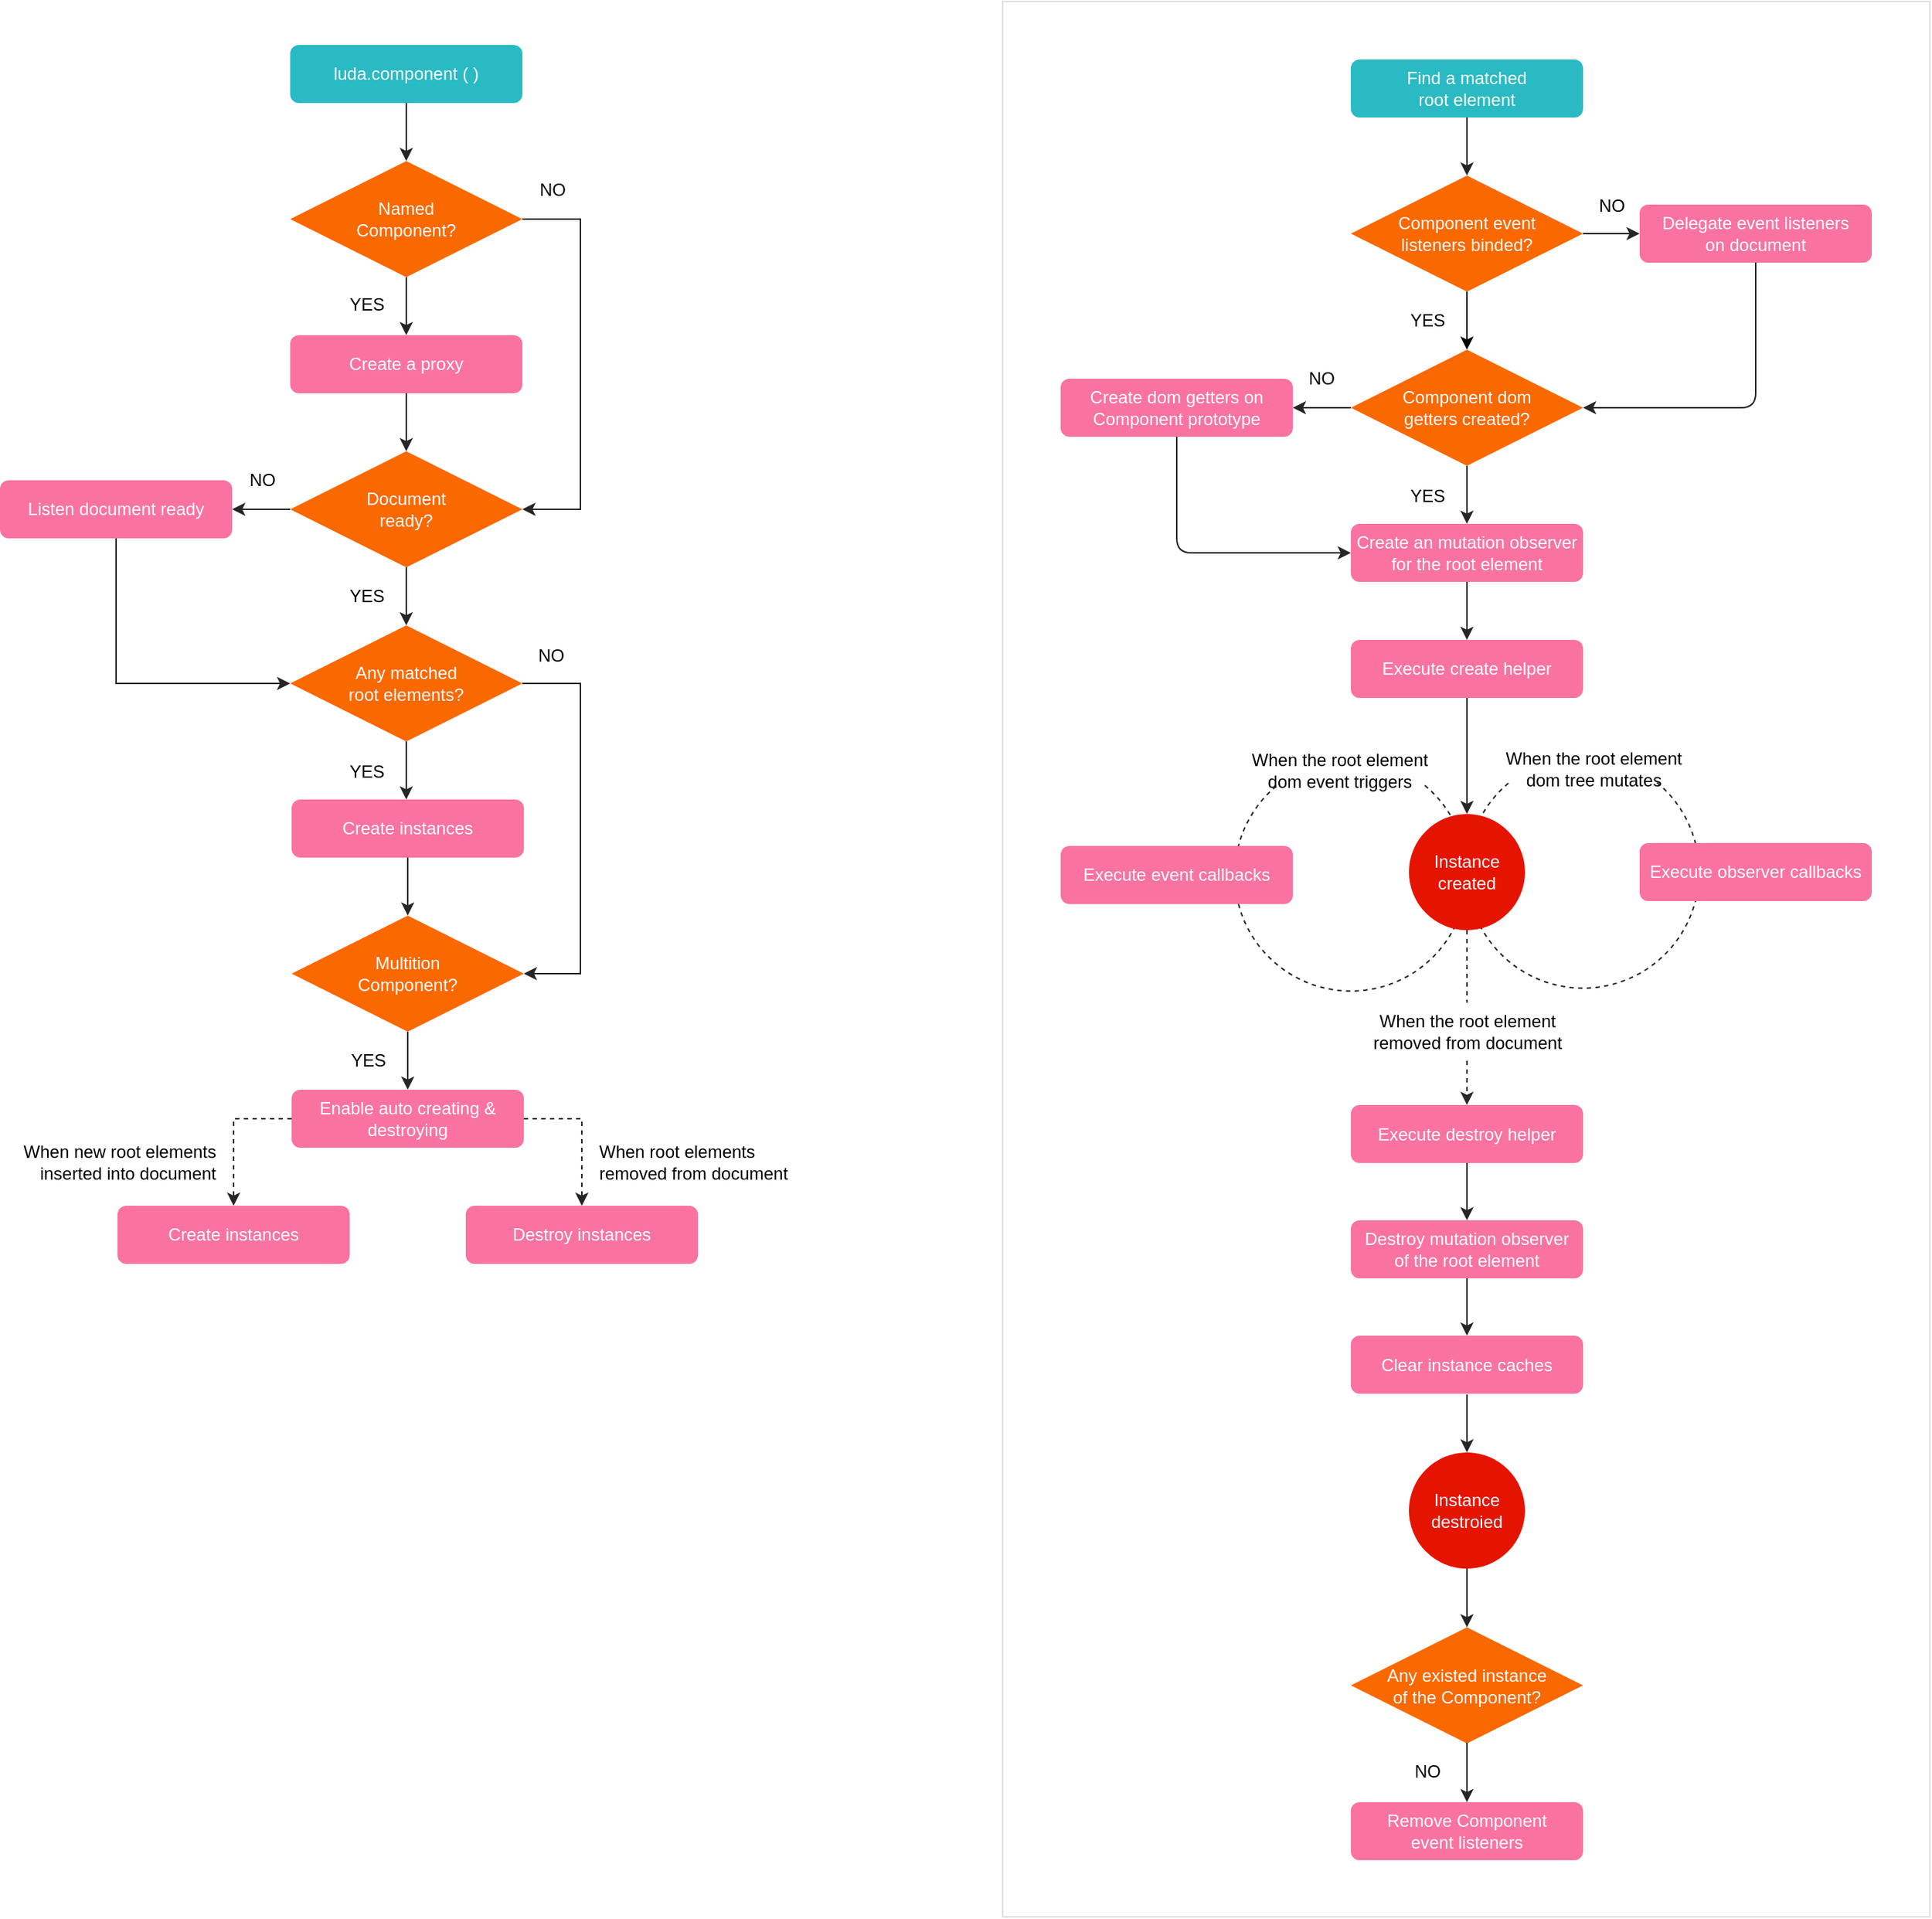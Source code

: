 <mxfile version="12.3.7" type="device" pages="1"><diagram id="qMwIuHAuZdvQc0-7DBpf" name="Page-1"><mxGraphModel dx="1422" dy="807" grid="1" gridSize="10" guides="1" tooltips="1" connect="1" arrows="1" fold="1" page="1" pageScale="1" pageWidth="850" pageHeight="1100" math="0" shadow="0"><root><mxCell id="0"/><mxCell id="1" parent="0"/><mxCell id="FQ26224JWKPThPYasSbV-1" value="" style="rounded=0;whiteSpace=wrap;html=1;fillColor=none;strokeColor=#E0E0E0;" parent="1" vertex="1"><mxGeometry x="1361" y="120" width="639" height="1320" as="geometry"/></mxCell><mxCell id="SbkOPrwsdOce5va90gcI-1" value="" style="ellipse;whiteSpace=wrap;html=1;aspect=fixed;fillColor=none;align=center;dashed=1;strokeColor=#262626;" parent="1" vertex="1"><mxGeometry x="1521" y="642" width="160" height="160" as="geometry"/></mxCell><mxCell id="SbkOPrwsdOce5va90gcI-2" value="" style="ellipse;whiteSpace=wrap;html=1;aspect=fixed;fillColor=none;align=center;dashed=1;strokeColor=#262626;" parent="1" vertex="1"><mxGeometry x="1681" y="640" width="160" height="160" as="geometry"/></mxCell><mxCell id="SbkOPrwsdOce5va90gcI-3" value="luda.component ( )" style="rounded=1;whiteSpace=wrap;html=1;fillColor=#29BAC4;strokeColor=none;fontColor=#ffffff;" parent="1" vertex="1"><mxGeometry x="870" y="150" width="160" height="40" as="geometry"/></mxCell><mxCell id="SbkOPrwsdOce5va90gcI-4" value="Document&lt;br&gt;ready?" style="rhombus;whiteSpace=wrap;html=1;fillColor=#fa6800;strokeColor=none;fontColor=#ffffff;" parent="1" vertex="1"><mxGeometry x="870" y="430" width="160" height="80" as="geometry"/></mxCell><mxCell id="SbkOPrwsdOce5va90gcI-5" value="Named&lt;br&gt;Component?" style="rhombus;whiteSpace=wrap;html=1;fillColor=#fa6800;strokeColor=none;fontColor=#ffffff;" parent="1" vertex="1"><mxGeometry x="870" y="230" width="160" height="80" as="geometry"/></mxCell><mxCell id="SbkOPrwsdOce5va90gcI-6" value="" style="endArrow=classic;html=1;exitX=0.5;exitY=1;exitDx=0;exitDy=0;entryX=0.5;entryY=0;entryDx=0;entryDy=0;rounded=0;strokeColor=#262626;" parent="1" source="SbkOPrwsdOce5va90gcI-3" target="SbkOPrwsdOce5va90gcI-5" edge="1"><mxGeometry width="50" height="50" relative="1" as="geometry"><mxPoint x="1090" y="310" as="sourcePoint"/><mxPoint x="1140" y="260" as="targetPoint"/></mxGeometry></mxCell><mxCell id="SbkOPrwsdOce5va90gcI-7" value="Create a proxy" style="rounded=1;whiteSpace=wrap;html=1;fillColor=#FA73A0;strokeColor=none;fontColor=#ffffff;" parent="1" vertex="1"><mxGeometry x="870" y="350" width="160" height="40" as="geometry"/></mxCell><mxCell id="SbkOPrwsdOce5va90gcI-8" value="" style="endArrow=classic;html=1;exitX=0.5;exitY=1;exitDx=0;exitDy=0;entryX=0.5;entryY=0;entryDx=0;entryDy=0;rounded=0;strokeColor=#262626;" parent="1" source="SbkOPrwsdOce5va90gcI-5" target="SbkOPrwsdOce5va90gcI-7" edge="1"><mxGeometry width="50" height="50" relative="1" as="geometry"><mxPoint x="950" y="360" as="sourcePoint"/><mxPoint x="1000" y="310" as="targetPoint"/></mxGeometry></mxCell><mxCell id="SbkOPrwsdOce5va90gcI-9" value="YES" style="text;html=1;strokeColor=none;fillColor=none;align=center;verticalAlign=middle;whiteSpace=wrap;rounded=0;" parent="1" vertex="1"><mxGeometry x="903" y="319" width="40" height="20" as="geometry"/></mxCell><mxCell id="SbkOPrwsdOce5va90gcI-10" value="" style="endArrow=classic;html=1;entryX=0.5;entryY=0;entryDx=0;entryDy=0;exitX=0.5;exitY=1;exitDx=0;exitDy=0;rounded=0;strokeColor=#262626;" parent="1" source="SbkOPrwsdOce5va90gcI-7" target="SbkOPrwsdOce5va90gcI-4" edge="1"><mxGeometry width="50" height="50" relative="1" as="geometry"><mxPoint x="730" y="410" as="sourcePoint"/><mxPoint x="780" y="360" as="targetPoint"/></mxGeometry></mxCell><mxCell id="SbkOPrwsdOce5va90gcI-11" value="" style="endArrow=classic;html=1;exitX=0.5;exitY=1;exitDx=0;exitDy=0;entryX=0.5;entryY=0;entryDx=0;entryDy=0;rounded=0;strokeColor=#262626;" parent="1" source="SbkOPrwsdOce5va90gcI-4" edge="1"><mxGeometry width="50" height="50" relative="1" as="geometry"><mxPoint x="1020" y="550" as="sourcePoint"/><mxPoint x="950" y="550" as="targetPoint"/></mxGeometry></mxCell><mxCell id="SbkOPrwsdOce5va90gcI-12" value="YES" style="text;html=1;strokeColor=none;fillColor=none;align=center;verticalAlign=middle;whiteSpace=wrap;rounded=0;" parent="1" vertex="1"><mxGeometry x="903" y="520" width="40" height="20" as="geometry"/></mxCell><mxCell id="SbkOPrwsdOce5va90gcI-13" value="Multition&lt;br&gt;Component?" style="rhombus;whiteSpace=wrap;html=1;fillColor=#fa6800;strokeColor=none;fontColor=#ffffff;" parent="1" vertex="1"><mxGeometry x="871" y="750" width="160" height="80" as="geometry"/></mxCell><mxCell id="SbkOPrwsdOce5va90gcI-14" value="Enable auto creating &amp;amp; destroying" style="rounded=1;whiteSpace=wrap;html=1;fillColor=#FA73A0;strokeColor=none;fontColor=#ffffff;" parent="1" vertex="1"><mxGeometry x="871" y="870" width="160" height="40" as="geometry"/></mxCell><mxCell id="SbkOPrwsdOce5va90gcI-15" value="" style="endArrow=classic;html=1;exitX=0.5;exitY=1;exitDx=0;exitDy=0;rounded=0;strokeColor=#262626;" parent="1" source="SbkOPrwsdOce5va90gcI-13" target="SbkOPrwsdOce5va90gcI-14" edge="1"><mxGeometry width="50" height="50" relative="1" as="geometry"><mxPoint x="991" y="830" as="sourcePoint"/><mxPoint x="991" y="870" as="targetPoint"/></mxGeometry></mxCell><mxCell id="SbkOPrwsdOce5va90gcI-16" value="" style="endArrow=classic;html=1;exitX=1;exitY=0.5;exitDx=0;exitDy=0;entryX=1;entryY=0.5;entryDx=0;entryDy=0;rounded=0;strokeColor=#262626;" parent="1" source="SbkOPrwsdOce5va90gcI-5" target="SbkOPrwsdOce5va90gcI-4" edge="1"><mxGeometry width="50" height="50" relative="1" as="geometry"><mxPoint x="1120" y="350" as="sourcePoint"/><mxPoint x="1110" y="550" as="targetPoint"/><Array as="points"><mxPoint x="1070" y="270"/><mxPoint x="1070" y="470"/></Array></mxGeometry></mxCell><mxCell id="SbkOPrwsdOce5va90gcI-17" value="NO" style="text;html=1;strokeColor=none;fillColor=none;align=center;verticalAlign=middle;whiteSpace=wrap;rounded=0;" parent="1" vertex="1"><mxGeometry x="1031" y="240" width="40" height="19" as="geometry"/></mxCell><mxCell id="SbkOPrwsdOce5va90gcI-18" value="Listen document ready" style="rounded=1;whiteSpace=wrap;html=1;fillColor=#FA73A0;strokeColor=none;fontColor=#ffffff;" parent="1" vertex="1"><mxGeometry x="670" y="450" width="160" height="40" as="geometry"/></mxCell><mxCell id="SbkOPrwsdOce5va90gcI-19" value="" style="endArrow=classic;html=1;entryX=1;entryY=0.5;entryDx=0;entryDy=0;exitX=0;exitY=0.5;exitDx=0;exitDy=0;rounded=0;strokeColor=#262626;" parent="1" source="SbkOPrwsdOce5va90gcI-4" target="SbkOPrwsdOce5va90gcI-18" edge="1"><mxGeometry width="50" height="50" relative="1" as="geometry"><mxPoint x="810" y="570" as="sourcePoint"/><mxPoint x="860" y="520" as="targetPoint"/></mxGeometry></mxCell><mxCell id="SbkOPrwsdOce5va90gcI-20" value="NO" style="text;html=1;strokeColor=none;fillColor=none;align=center;verticalAlign=middle;whiteSpace=wrap;rounded=0;" parent="1" vertex="1"><mxGeometry x="831" y="440.5" width="40" height="19" as="geometry"/></mxCell><mxCell id="SbkOPrwsdOce5va90gcI-21" value="" style="endArrow=classic;html=1;exitX=0.5;exitY=1;exitDx=0;exitDy=0;entryX=0;entryY=0.5;entryDx=0;entryDy=0;rounded=0;strokeColor=#262626;" parent="1" source="SbkOPrwsdOce5va90gcI-18" target="SbkOPrwsdOce5va90gcI-44" edge="1"><mxGeometry width="50" height="50" relative="1" as="geometry"><mxPoint x="760" y="620" as="sourcePoint"/><mxPoint x="870" y="570" as="targetPoint"/><Array as="points"><mxPoint x="750" y="590"/></Array></mxGeometry></mxCell><mxCell id="SbkOPrwsdOce5va90gcI-22" value="YES" style="text;html=1;strokeColor=none;fillColor=none;align=center;verticalAlign=middle;whiteSpace=wrap;rounded=0;" parent="1" vertex="1"><mxGeometry x="904" y="840" width="40" height="20" as="geometry"/></mxCell><mxCell id="SbkOPrwsdOce5va90gcI-23" value="Component event&lt;br&gt;listeners binded?" style="rhombus;whiteSpace=wrap;html=1;fillColor=#fa6800;strokeColor=none;fontColor=#ffffff;" parent="1" vertex="1"><mxGeometry x="1601" y="240" width="160" height="80" as="geometry"/></mxCell><mxCell id="SbkOPrwsdOce5va90gcI-24" value="Component dom&lt;br&gt;getters created?" style="rhombus;whiteSpace=wrap;html=1;fillColor=#fa6800;strokeColor=none;fontColor=#ffffff;" parent="1" vertex="1"><mxGeometry x="1601" y="360" width="160" height="80" as="geometry"/></mxCell><mxCell id="SbkOPrwsdOce5va90gcI-25" value="" style="endArrow=classic;html=1;exitX=0.5;exitY=1;exitDx=0;exitDy=0;" parent="1" source="SbkOPrwsdOce5va90gcI-23" target="SbkOPrwsdOce5va90gcI-24" edge="1"><mxGeometry width="50" height="50" relative="1" as="geometry"><mxPoint x="1681" y="370" as="sourcePoint"/><mxPoint x="1731" y="350" as="targetPoint"/></mxGeometry></mxCell><mxCell id="SbkOPrwsdOce5va90gcI-26" value="YES" style="text;html=1;strokeColor=none;fillColor=none;align=center;verticalAlign=middle;whiteSpace=wrap;rounded=0;" parent="1" vertex="1"><mxGeometry x="1634" y="330" width="40" height="20" as="geometry"/></mxCell><mxCell id="SbkOPrwsdOce5va90gcI-27" value="Delegate event listeners&lt;br&gt;on document" style="rounded=1;whiteSpace=wrap;html=1;fillColor=#FA73A0;strokeColor=none;fontColor=#ffffff;" parent="1" vertex="1"><mxGeometry x="1800" y="260" width="160" height="40" as="geometry"/></mxCell><mxCell id="SbkOPrwsdOce5va90gcI-28" value="" style="endArrow=classic;html=1;exitX=1;exitY=0.5;exitDx=0;exitDy=0;strokeColor=#262626;" parent="1" source="SbkOPrwsdOce5va90gcI-23" target="SbkOPrwsdOce5va90gcI-27" edge="1"><mxGeometry width="50" height="50" relative="1" as="geometry"><mxPoint x="1821" y="380" as="sourcePoint"/><mxPoint x="1871" y="330" as="targetPoint"/></mxGeometry></mxCell><mxCell id="SbkOPrwsdOce5va90gcI-29" value="NO" style="text;html=1;strokeColor=none;fillColor=none;align=center;verticalAlign=middle;whiteSpace=wrap;rounded=0;" parent="1" vertex="1"><mxGeometry x="1761" y="251" width="40" height="19" as="geometry"/></mxCell><mxCell id="SbkOPrwsdOce5va90gcI-30" value="" style="endArrow=classic;html=1;exitX=0.5;exitY=1;exitDx=0;exitDy=0;entryX=1;entryY=0.5;entryDx=0;entryDy=0;strokeColor=#262626;" parent="1" source="SbkOPrwsdOce5va90gcI-27" target="SbkOPrwsdOce5va90gcI-24" edge="1"><mxGeometry width="50" height="50" relative="1" as="geometry"><mxPoint x="1901" y="410" as="sourcePoint"/><mxPoint x="1811" y="420" as="targetPoint"/><Array as="points"><mxPoint x="1880" y="400"/></Array></mxGeometry></mxCell><mxCell id="SbkOPrwsdOce5va90gcI-31" value="" style="endArrow=classic;html=1;exitX=0.5;exitY=1;exitDx=0;exitDy=0;strokeColor=#262626;" parent="1" source="SbkOPrwsdOce5va90gcI-24" target="SbkOPrwsdOce5va90gcI-32" edge="1"><mxGeometry width="50" height="50" relative="1" as="geometry"><mxPoint x="1691" y="560" as="sourcePoint"/><mxPoint x="1811.5" y="460" as="targetPoint"/></mxGeometry></mxCell><mxCell id="SbkOPrwsdOce5va90gcI-32" value="Create an mutation observer for the root element" style="rounded=1;whiteSpace=wrap;html=1;fillColor=#FA73A0;strokeColor=none;fontColor=#ffffff;" parent="1" vertex="1"><mxGeometry x="1601" y="480" width="160" height="40" as="geometry"/></mxCell><mxCell id="SbkOPrwsdOce5va90gcI-33" value="YES" style="text;html=1;strokeColor=none;fillColor=none;align=center;verticalAlign=middle;whiteSpace=wrap;rounded=0;" parent="1" vertex="1"><mxGeometry x="1634" y="451" width="40" height="20" as="geometry"/></mxCell><mxCell id="SbkOPrwsdOce5va90gcI-34" value="Create dom getters on&lt;br&gt;Component prototype" style="rounded=1;whiteSpace=wrap;html=1;fillColor=#FA73A0;strokeColor=none;fontColor=#ffffff;" parent="1" vertex="1"><mxGeometry x="1401" y="380" width="160" height="40" as="geometry"/></mxCell><mxCell id="SbkOPrwsdOce5va90gcI-35" value="" style="endArrow=classic;html=1;exitX=0;exitY=0.5;exitDx=0;exitDy=0;entryX=1;entryY=0.5;entryDx=0;entryDy=0;strokeColor=#262626;" parent="1" source="SbkOPrwsdOce5va90gcI-24" target="SbkOPrwsdOce5va90gcI-34" edge="1"><mxGeometry width="50" height="50" relative="1" as="geometry"><mxPoint x="1481" y="590" as="sourcePoint"/><mxPoint x="1531" y="540" as="targetPoint"/></mxGeometry></mxCell><mxCell id="SbkOPrwsdOce5va90gcI-36" value="NO" style="text;html=1;strokeColor=none;fillColor=none;align=center;verticalAlign=middle;whiteSpace=wrap;rounded=0;" parent="1" vertex="1"><mxGeometry x="1561" y="370.5" width="40" height="19" as="geometry"/></mxCell><mxCell id="SbkOPrwsdOce5va90gcI-37" value="" style="endArrow=classic;html=1;exitX=0.5;exitY=1;exitDx=0;exitDy=0;strokeColor=#262626;" parent="1" source="SbkOPrwsdOce5va90gcI-34" target="SbkOPrwsdOce5va90gcI-32" edge="1"><mxGeometry width="50" height="50" relative="1" as="geometry"><mxPoint x="1481" y="570" as="sourcePoint"/><mxPoint x="1531" y="520" as="targetPoint"/><Array as="points"><mxPoint x="1481" y="500"/></Array></mxGeometry></mxCell><mxCell id="SbkOPrwsdOce5va90gcI-38" value="" style="endArrow=classic;html=1;exitX=0.5;exitY=1;exitDx=0;exitDy=0;strokeColor=#262626;" parent="1" source="SbkOPrwsdOce5va90gcI-32" target="SbkOPrwsdOce5va90gcI-39" edge="1"><mxGeometry width="50" height="50" relative="1" as="geometry"><mxPoint x="1711" y="640" as="sourcePoint"/><mxPoint x="1682" y="560" as="targetPoint"/></mxGeometry></mxCell><mxCell id="SbkOPrwsdOce5va90gcI-39" value="Execute create helper" style="rounded=1;whiteSpace=wrap;html=1;fillColor=#FA73A0;strokeColor=none;fontColor=#ffffff;" parent="1" vertex="1"><mxGeometry x="1601" y="560" width="160" height="40" as="geometry"/></mxCell><mxCell id="SbkOPrwsdOce5va90gcI-40" value="Create instances" style="rounded=1;whiteSpace=wrap;html=1;fillColor=#FA73A0;strokeColor=none;fontColor=#ffffff;" parent="1" vertex="1"><mxGeometry x="871" y="670" width="160" height="40" as="geometry"/></mxCell><mxCell id="SbkOPrwsdOce5va90gcI-41" value="" style="endArrow=classic;html=1;exitX=0.5;exitY=1;exitDx=0;exitDy=0;rounded=0;strokeColor=#262626;" parent="1" source="SbkOPrwsdOce5va90gcI-40" edge="1"><mxGeometry width="50" height="50" relative="1" as="geometry"><mxPoint x="801" y="860" as="sourcePoint"/><mxPoint x="951" y="750" as="targetPoint"/></mxGeometry></mxCell><mxCell id="SbkOPrwsdOce5va90gcI-42" value="Create instances" style="rounded=1;whiteSpace=wrap;html=1;fillColor=#FA73A0;strokeColor=none;fontColor=#ffffff;" parent="1" vertex="1"><mxGeometry x="751" y="950" width="160" height="40" as="geometry"/></mxCell><mxCell id="SbkOPrwsdOce5va90gcI-43" value="Destroy instances" style="rounded=1;whiteSpace=wrap;html=1;fillColor=#FA73A0;strokeColor=none;fontColor=#ffffff;" parent="1" vertex="1"><mxGeometry x="991" y="950" width="160" height="40" as="geometry"/></mxCell><mxCell id="SbkOPrwsdOce5va90gcI-44" value="Any matched&lt;br&gt;root elements?" style="rhombus;whiteSpace=wrap;html=1;fillColor=#fa6800;strokeColor=none;fontColor=#ffffff;" parent="1" vertex="1"><mxGeometry x="870" y="550" width="160" height="80" as="geometry"/></mxCell><mxCell id="SbkOPrwsdOce5va90gcI-45" value="" style="endArrow=classic;html=1;exitX=0.5;exitY=1;exitDx=0;exitDy=0;rounded=0;strokeColor=#262626;" parent="1" source="SbkOPrwsdOce5va90gcI-44" edge="1"><mxGeometry width="50" height="50" relative="1" as="geometry"><mxPoint x="1030" y="770" as="sourcePoint"/><mxPoint x="950" y="670" as="targetPoint"/></mxGeometry></mxCell><mxCell id="SbkOPrwsdOce5va90gcI-46" value="YES" style="text;html=1;strokeColor=none;fillColor=none;align=center;verticalAlign=middle;whiteSpace=wrap;rounded=0;" parent="1" vertex="1"><mxGeometry x="903" y="641" width="40" height="20" as="geometry"/></mxCell><mxCell id="SbkOPrwsdOce5va90gcI-47" value="" style="endArrow=classic;html=1;exitX=1;exitY=0.5;exitDx=0;exitDy=0;entryX=1;entryY=0.5;entryDx=0;entryDy=0;rounded=0;strokeColor=#262626;" parent="1" source="SbkOPrwsdOce5va90gcI-44" target="SbkOPrwsdOce5va90gcI-13" edge="1"><mxGeometry width="50" height="50" relative="1" as="geometry"><mxPoint x="1170" y="640" as="sourcePoint"/><mxPoint x="1150" y="790" as="targetPoint"/><Array as="points"><mxPoint x="1070" y="590"/><mxPoint x="1070" y="790"/></Array></mxGeometry></mxCell><mxCell id="SbkOPrwsdOce5va90gcI-48" value="NO" style="text;html=1;strokeColor=none;fillColor=none;align=center;verticalAlign=middle;whiteSpace=wrap;rounded=0;" parent="1" vertex="1"><mxGeometry x="1030" y="561" width="40" height="19" as="geometry"/></mxCell><mxCell id="SbkOPrwsdOce5va90gcI-49" value="" style="endArrow=classic;html=1;exitX=1;exitY=0.5;exitDx=0;exitDy=0;entryX=0.5;entryY=0;entryDx=0;entryDy=0;rounded=0;strokeColor=#262626;dashed=1;" parent="1" source="SbkOPrwsdOce5va90gcI-14" target="SbkOPrwsdOce5va90gcI-43" edge="1"><mxGeometry width="50" height="50" relative="1" as="geometry"><mxPoint x="1180" y="900" as="sourcePoint"/><mxPoint x="1230" y="850" as="targetPoint"/><Array as="points"><mxPoint x="1071" y="890"/></Array></mxGeometry></mxCell><mxCell id="SbkOPrwsdOce5va90gcI-50" value="" style="endArrow=classic;html=1;exitX=0;exitY=0.5;exitDx=0;exitDy=0;entryX=0.5;entryY=0;entryDx=0;entryDy=0;rounded=0;strokeColor=#262626;dashed=1;" parent="1" source="SbkOPrwsdOce5va90gcI-14" target="SbkOPrwsdOce5va90gcI-42" edge="1"><mxGeometry width="50" height="50" relative="1" as="geometry"><mxPoint x="680" y="920" as="sourcePoint"/><mxPoint x="730" y="870" as="targetPoint"/><Array as="points"><mxPoint x="831" y="890"/></Array></mxGeometry></mxCell><mxCell id="SbkOPrwsdOce5va90gcI-51" value="When root elements removed from document" style="text;html=1;strokeColor=none;fillColor=none;align=left;verticalAlign=middle;whiteSpace=wrap;rounded=0;" parent="1" vertex="1"><mxGeometry x="1081" y="910.5" width="140" height="19" as="geometry"/></mxCell><mxCell id="SbkOPrwsdOce5va90gcI-52" value="When new root elements inserted into document" style="text;html=1;strokeColor=none;fillColor=none;align=right;verticalAlign=middle;whiteSpace=wrap;rounded=0;" parent="1" vertex="1"><mxGeometry x="681" y="910" width="140" height="19" as="geometry"/></mxCell><mxCell id="SbkOPrwsdOce5va90gcI-53" value="Find a matched&lt;br&gt;root element" style="rounded=1;whiteSpace=wrap;html=1;fillColor=#29BAC4;strokeColor=none;fontColor=#ffffff;" parent="1" vertex="1"><mxGeometry x="1601" y="160" width="160" height="40" as="geometry"/></mxCell><mxCell id="SbkOPrwsdOce5va90gcI-54" value="" style="endArrow=classic;html=1;exitX=0.5;exitY=1;exitDx=0;exitDy=0;entryX=0.5;entryY=0;entryDx=0;entryDy=0;strokeColor=#262626;" parent="1" source="SbkOPrwsdOce5va90gcI-53" target="SbkOPrwsdOce5va90gcI-23" edge="1"><mxGeometry width="50" height="50" relative="1" as="geometry"><mxPoint x="1461" y="260" as="sourcePoint"/><mxPoint x="1511" y="210" as="targetPoint"/></mxGeometry></mxCell><mxCell id="SbkOPrwsdOce5va90gcI-55" value="Instance created" style="ellipse;whiteSpace=wrap;html=1;aspect=fixed;align=center;fillColor=#e51400;strokeColor=none;fontColor=#ffffff;" parent="1" vertex="1"><mxGeometry x="1641" y="680" width="80" height="80" as="geometry"/></mxCell><mxCell id="SbkOPrwsdOce5va90gcI-56" value="" style="endArrow=classic;html=1;exitX=0.5;exitY=1;exitDx=0;exitDy=0;entryX=0.5;entryY=0;entryDx=0;entryDy=0;strokeColor=#262626;" parent="1" source="SbkOPrwsdOce5va90gcI-39" target="SbkOPrwsdOce5va90gcI-55" edge="1"><mxGeometry width="50" height="50" relative="1" as="geometry"><mxPoint x="1821" y="670" as="sourcePoint"/><mxPoint x="1871" y="620" as="targetPoint"/></mxGeometry></mxCell><mxCell id="SbkOPrwsdOce5va90gcI-57" value="When the root element dom tree mutates" style="text;html=1;align=center;verticalAlign=middle;whiteSpace=wrap;rounded=0;fillColor=#ffffff;" parent="1" vertex="1"><mxGeometry x="1706" y="639" width="125" height="19" as="geometry"/></mxCell><mxCell id="SbkOPrwsdOce5va90gcI-58" value="Execute observer callbacks" style="rounded=1;whiteSpace=wrap;html=1;fillColor=#FA73A0;strokeColor=none;fontColor=#ffffff;" parent="1" vertex="1"><mxGeometry x="1800" y="700" width="160" height="40" as="geometry"/></mxCell><mxCell id="SbkOPrwsdOce5va90gcI-59" value="When the root element dom event triggers" style="text;html=1;align=center;verticalAlign=middle;whiteSpace=wrap;rounded=0;fillColor=#ffffff;" parent="1" vertex="1"><mxGeometry x="1526" y="640" width="135" height="19" as="geometry"/></mxCell><mxCell id="SbkOPrwsdOce5va90gcI-60" value="Execute event callbacks" style="rounded=1;whiteSpace=wrap;html=1;fillColor=#FA73A0;strokeColor=none;fontColor=#ffffff;" parent="1" vertex="1"><mxGeometry x="1401" y="702" width="160" height="40" as="geometry"/></mxCell><mxCell id="SbkOPrwsdOce5va90gcI-61" value="" style="endArrow=classic;html=1;exitX=0.5;exitY=1;exitDx=0;exitDy=0;dashed=1;strokeColor=#262626;" parent="1" source="SbkOPrwsdOce5va90gcI-55" target="SbkOPrwsdOce5va90gcI-62" edge="1"><mxGeometry width="50" height="50" relative="1" as="geometry"><mxPoint x="1681" y="810" as="sourcePoint"/><mxPoint x="1681" y="840" as="targetPoint"/></mxGeometry></mxCell><mxCell id="SbkOPrwsdOce5va90gcI-62" value="Execute destroy helper" style="rounded=1;whiteSpace=wrap;html=1;fillColor=#FA73A0;strokeColor=none;fontColor=#ffffff;" parent="1" vertex="1"><mxGeometry x="1601" y="880.5" width="160" height="40" as="geometry"/></mxCell><mxCell id="SbkOPrwsdOce5va90gcI-63" value="When the root element removed from document" style="text;html=1;align=center;verticalAlign=middle;whiteSpace=wrap;rounded=0;fillColor=#ffffff;" parent="1" vertex="1"><mxGeometry x="1607.5" y="810" width="147" height="40" as="geometry"/></mxCell><mxCell id="SbkOPrwsdOce5va90gcI-64" value="Destroy mutation observer&lt;br&gt;of the root element" style="rounded=1;whiteSpace=wrap;html=1;fillColor=#FA73A0;strokeColor=none;fontColor=#ffffff;" parent="1" vertex="1"><mxGeometry x="1601" y="960" width="160" height="40" as="geometry"/></mxCell><mxCell id="SbkOPrwsdOce5va90gcI-65" value="" style="endArrow=classic;html=1;exitX=0.5;exitY=1;exitDx=0;exitDy=0;entryX=0.5;entryY=0;entryDx=0;entryDy=0;strokeColor=#262626;" parent="1" source="SbkOPrwsdOce5va90gcI-62" target="SbkOPrwsdOce5va90gcI-64" edge="1"><mxGeometry width="50" height="50" relative="1" as="geometry"><mxPoint x="1891" y="990" as="sourcePoint"/><mxPoint x="1941" y="940" as="targetPoint"/></mxGeometry></mxCell><mxCell id="SbkOPrwsdOce5va90gcI-66" value="Clear instance caches" style="rounded=1;whiteSpace=wrap;html=1;fillColor=#FA73A0;strokeColor=none;fontColor=#ffffff;" parent="1" vertex="1"><mxGeometry x="1601" y="1039.5" width="160" height="40" as="geometry"/></mxCell><mxCell id="SbkOPrwsdOce5va90gcI-67" value="" style="endArrow=classic;html=1;exitX=0.5;exitY=1;exitDx=0;exitDy=0;entryX=0.5;entryY=0;entryDx=0;entryDy=0;strokeColor=#262626;" parent="1" source="SbkOPrwsdOce5va90gcI-64" target="SbkOPrwsdOce5va90gcI-66" edge="1"><mxGeometry width="50" height="50" relative="1" as="geometry"><mxPoint x="1881" y="1080" as="sourcePoint"/><mxPoint x="1931" y="1030" as="targetPoint"/></mxGeometry></mxCell><mxCell id="SbkOPrwsdOce5va90gcI-68" value="Any existed instance&lt;br&gt;of the Component?" style="rhombus;whiteSpace=wrap;html=1;fillColor=#fa6800;strokeColor=none;fontColor=#ffffff;" parent="1" vertex="1"><mxGeometry x="1601" y="1240.5" width="160" height="80" as="geometry"/></mxCell><mxCell id="SbkOPrwsdOce5va90gcI-69" value="Instance destroied" style="ellipse;whiteSpace=wrap;html=1;aspect=fixed;align=center;fillColor=#e51400;strokeColor=none;fontColor=#ffffff;" parent="1" vertex="1"><mxGeometry x="1641" y="1120" width="80" height="80" as="geometry"/></mxCell><mxCell id="SbkOPrwsdOce5va90gcI-70" value="" style="endArrow=classic;html=1;strokeColor=#262626;" parent="1" target="SbkOPrwsdOce5va90gcI-69" edge="1"><mxGeometry width="50" height="50" relative="1" as="geometry"><mxPoint x="1681" y="1080" as="sourcePoint"/><mxPoint x="1581" y="1160" as="targetPoint"/></mxGeometry></mxCell><mxCell id="SbkOPrwsdOce5va90gcI-71" value="" style="endArrow=classic;html=1;exitX=0.5;exitY=1;exitDx=0;exitDy=0;entryX=0.5;entryY=0;entryDx=0;entryDy=0;strokeColor=#262626;" parent="1" source="SbkOPrwsdOce5va90gcI-69" target="SbkOPrwsdOce5va90gcI-68" edge="1"><mxGeometry width="50" height="50" relative="1" as="geometry"><mxPoint x="1811" y="1260" as="sourcePoint"/><mxPoint x="1861" y="1210" as="targetPoint"/></mxGeometry></mxCell><mxCell id="SbkOPrwsdOce5va90gcI-72" value="Remove Component&lt;br&gt;event listeners" style="rounded=1;whiteSpace=wrap;html=1;fillColor=#FA73A0;strokeColor=none;fontColor=#ffffff;" parent="1" vertex="1"><mxGeometry x="1601" y="1361" width="160" height="40" as="geometry"/></mxCell><mxCell id="SbkOPrwsdOce5va90gcI-73" value="" style="endArrow=classic;html=1;entryX=0.5;entryY=0;entryDx=0;entryDy=0;strokeColor=#262626;" parent="1" target="SbkOPrwsdOce5va90gcI-72" edge="1"><mxGeometry width="50" height="50" relative="1" as="geometry"><mxPoint x="1681" y="1320" as="sourcePoint"/><mxPoint x="1691" y="1250.5" as="targetPoint"/></mxGeometry></mxCell><mxCell id="SbkOPrwsdOce5va90gcI-74" value="NO" style="text;html=1;strokeColor=none;fillColor=none;align=center;verticalAlign=middle;whiteSpace=wrap;rounded=0;" parent="1" vertex="1"><mxGeometry x="1634" y="1330" width="40" height="19" as="geometry"/></mxCell></root></mxGraphModel></diagram></mxfile>